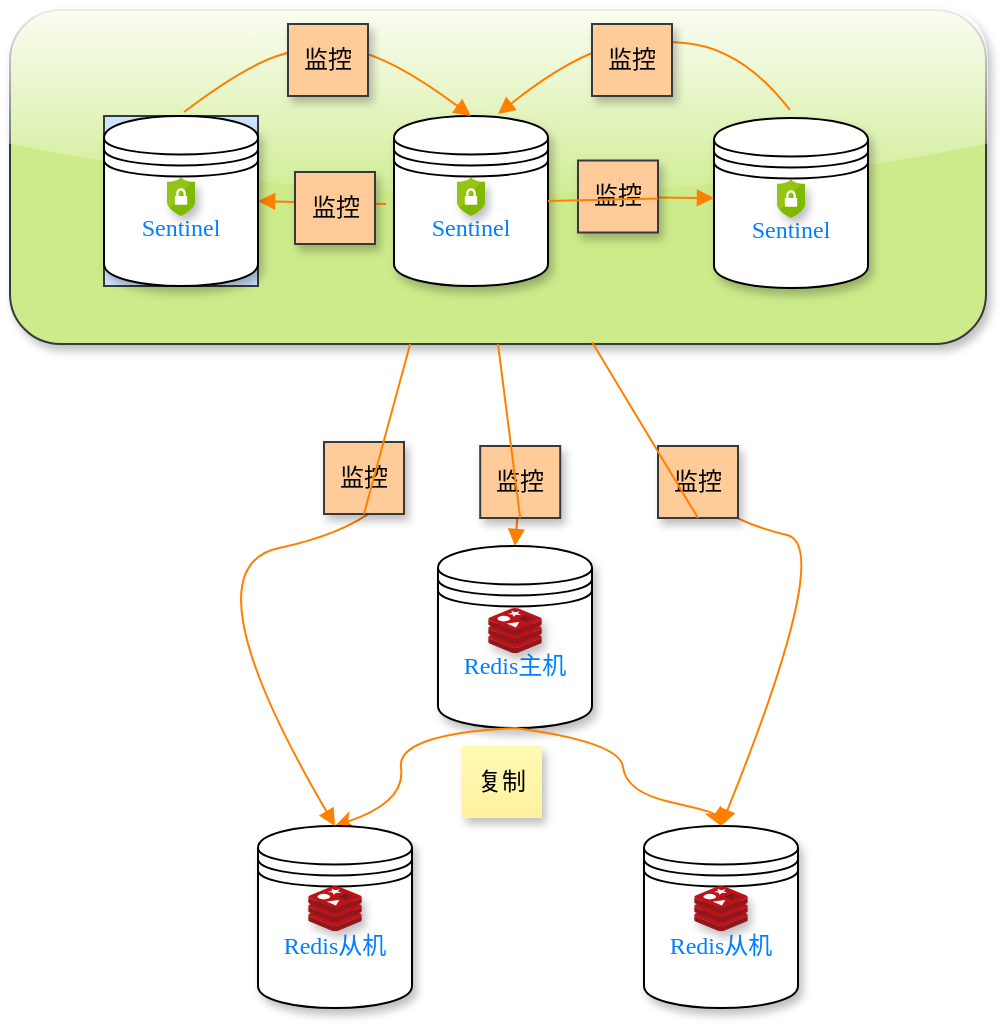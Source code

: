 <mxfile version="20.3.0" type="device"><diagram id="va81f4tLsdk8z1BtugD0" name="Page-1"><mxGraphModel dx="1133" dy="1116" grid="0" gridSize="10" guides="1" tooltips="1" connect="1" arrows="1" fold="1" page="0" pageScale="1" pageWidth="827" pageHeight="1169" math="0" shadow="0"><root><mxCell id="0"/><mxCell id="1" parent="0"/><mxCell id="aYCgm4HaqDAddPfbHV6T-8" value="" style="rounded=1;whiteSpace=wrap;html=1;shadow=1;glass=1;sketch=0;hachureGap=4;fontFamily=Lucida Console;fillColor=#cdeb8b;strokeColor=#36393d;gradientColor=none;" vertex="1" parent="1"><mxGeometry x="-263" y="-161" width="488" height="167" as="geometry"/></mxCell><mxCell id="dDcske9U9_3VaKOSgDQP-7" value="" style="group" parent="1" vertex="1" connectable="0"><mxGeometry x="-49" y="107" width="77" height="91" as="geometry"/></mxCell><mxCell id="dDcske9U9_3VaKOSgDQP-6" value="Redis主机" style="shape=datastore;whiteSpace=wrap;html=1;rounded=1;shadow=1;glass=1;sketch=0;hachureGap=4;fontFamily=Lucida Console;fontColor=#007FFF;gradientColor=none;" parent="dDcske9U9_3VaKOSgDQP-7" vertex="1"><mxGeometry width="77" height="91" as="geometry"/></mxCell><mxCell id="dDcske9U9_3VaKOSgDQP-1" value="&lt;span style=&quot;color: rgba(0, 0, 0, 0); font-family: monospace; font-size: 0px; text-align: start;&quot;&gt;%3CmxGraphModel%3E%3Croot%3E%3CmxCell%20id%3D%220%22%2F%3E%3CmxCell%20id%3D%221%22%20parent%3D%220%22%2F%3E%3CmxCell%20id%3D%222%22%20value%3D%22%22%20style%3D%22group%22%20vertex%3D%221%22%20connectable%3D%220%22%20parent%3D%221%22%3E%3CmxGeometry%20x%3D%22-71%22%20y%3D%22174%22%20width%3D%2277%22%20height%3D%2291%22%20as%3D%22geometry%22%2F%3E%3C%2FmxCell%3E%3CmxCell%20id%3D%223%22%20value%3D%22Redis%E4%B8%BB%E6%9C%BA%22%20style%3D%22shape%3Ddatastore%3BwhiteSpace%3Dwrap%3Bhtml%3D1%3Brounded%3D1%3Bshadow%3D1%3Bglass%3D1%3Bsketch%3D0%3BhachureGap%3D4%3BfontFamily%3DLucida%20Console%3BfontColor%3D%23007FFF%3BgradientColor%3Dnone%3B%22%20vertex%3D%221%22%20parent%3D%222%22%3E%3CmxGeometry%20width%3D%2277%22%20height%3D%2291%22%20as%3D%22geometry%22%2F%3E%3C%2FmxCell%3E%3CmxCell%20id%3D%224%22%20value%3D%22%22%20style%3D%22sketch%3D0%3Baspect%3Dfixed%3Bhtml%3D1%3Bpoints%3D%5B%5D%3Balign%3Dcenter%3Bimage%3BfontSize%3D12%3Bimage%3Dimg%2Flib%2Fmscae%2FCache_Redis_Product.svg%3Brounded%3D1%3Bshadow%3D1%3Bglass%3D1%3BhachureGap%3D4%3BfontFamily%3DLucida%20Console%3BfontColor%3D%23007FFF%3BgradientColor%3Dnone%3B%22%20vertex%3D%221%22%20parent%3D%222%22%3E%3CmxGeometry%20x%3D%2225.11%22%20y%3D%2231%22%20width%3D%2226.79%22%20height%3D%2222.5%22%20as%3D%22geometry%22%2F%3E%3C%2FmxCell%3E%3C%2Froot%3E%3C%2FmxGraphModel%3E&lt;/span&gt;" style="sketch=0;aspect=fixed;html=1;points=[];align=center;image;fontSize=12;image=img/lib/mscae/Cache_Redis_Product.svg;rounded=1;shadow=1;glass=1;hachureGap=4;fontFamily=Lucida Console;fontColor=#007FFF;gradientColor=none;" parent="dDcske9U9_3VaKOSgDQP-7" vertex="1"><mxGeometry x="25.11" y="31" width="26.79" height="22.5" as="geometry"/></mxCell><mxCell id="dDcske9U9_3VaKOSgDQP-13" value="" style="endArrow=classic;html=1;rounded=0;strokeColor=#FF8000;fontFamily=Lucida Console;fontColor=#007FFF;sourcePerimeterSpacing=8;targetPerimeterSpacing=8;curved=1;exitX=0.5;exitY=1;exitDx=0;exitDy=0;entryX=0.5;entryY=0;entryDx=0;entryDy=0;" parent="1" source="dDcske9U9_3VaKOSgDQP-6" target="dDcske9U9_3VaKOSgDQP-8" edge="1"><mxGeometry width="50" height="50" relative="1" as="geometry"><mxPoint x="6" y="220" as="sourcePoint"/><mxPoint x="102" y="243" as="targetPoint"/><Array as="points"><mxPoint x="42" y="205"/><mxPoint x="45" y="230"/><mxPoint x="89" y="240"/></Array></mxGeometry></mxCell><mxCell id="dDcske9U9_3VaKOSgDQP-14" value="" style="endArrow=classic;html=1;rounded=0;strokeColor=#FF8000;fontFamily=Lucida Console;fontColor=#007FFF;sourcePerimeterSpacing=8;targetPerimeterSpacing=8;curved=1;exitX=0.5;exitY=1;exitDx=0;exitDy=0;entryX=0.5;entryY=0;entryDx=0;entryDy=0;" parent="1" source="dDcske9U9_3VaKOSgDQP-6" target="dDcske9U9_3VaKOSgDQP-9" edge="1"><mxGeometry width="50" height="50" relative="1" as="geometry"><mxPoint x="5" y="217" as="sourcePoint"/><mxPoint x="117" y="105" as="targetPoint"/><Array as="points"><mxPoint x="-70" y="201"/><mxPoint x="-65" y="235"/></Array></mxGeometry></mxCell><mxCell id="dDcske9U9_3VaKOSgDQP-16" value="复制" style="shape=note;whiteSpace=wrap;html=1;backgroundOutline=1;fontColor=#000000;darkOpacity=0.05;fillColor=#FFF9B2;strokeColor=none;fillStyle=solid;direction=west;gradientDirection=north;gradientColor=#FFF2A1;shadow=1;size=0;pointerEvents=1;rounded=1;glass=1;sketch=0;hachureGap=4;fontFamily=Lucida Console;" parent="1" vertex="1"><mxGeometry x="-37" y="207" width="40" height="36" as="geometry"/></mxCell><mxCell id="N2dzHIjIwaa4R7R9n_TM-1" value="" style="group" parent="1" vertex="1" connectable="0"><mxGeometry x="-71" y="-108" width="77" height="85" as="geometry"/></mxCell><mxCell id="N2dzHIjIwaa4R7R9n_TM-2" value="Sentinel" style="shape=datastore;whiteSpace=wrap;html=1;rounded=1;shadow=1;glass=1;sketch=0;hachureGap=4;fontFamily=Lucida Console;fontColor=#007FFF;gradientColor=none;" parent="N2dzHIjIwaa4R7R9n_TM-1" vertex="1"><mxGeometry width="77" height="85" as="geometry"/></mxCell><mxCell id="PLIrodMckrbdrG3JASOV-1" value="" style="sketch=0;aspect=fixed;html=1;points=[];align=center;image;fontSize=12;image=img/lib/mscae/Security_Center.svg;rounded=1;shadow=1;glass=1;hachureGap=4;fontFamily=Lucida Console;fontColor=#007FFF;gradientColor=none;" parent="N2dzHIjIwaa4R7R9n_TM-1" vertex="1"><mxGeometry x="31.48" y="30.5" width="14.04" height="19.5" as="geometry"/></mxCell><mxCell id="aYCgm4HaqDAddPfbHV6T-10" value="" style="edgeStyle=none;orthogonalLoop=1;jettySize=auto;html=1;rounded=0;strokeColor=#FF8000;fontFamily=Lucida Console;fontColor=#007FFF;startArrow=none;startFill=0;endArrow=block;endFill=1;sourcePerimeterSpacing=8;targetPerimeterSpacing=8;curved=1;entryX=1;entryY=0.5;entryDx=0;entryDy=0;" edge="1" parent="N2dzHIjIwaa4R7R9n_TM-1" target="aYCgm4HaqDAddPfbHV6T-5"><mxGeometry width="120" relative="1" as="geometry"><mxPoint x="-4" y="44" as="sourcePoint"/><mxPoint x="116" y="44" as="targetPoint"/><Array as="points"/></mxGeometry></mxCell><mxCell id="N2dzHIjIwaa4R7R9n_TM-5" value="" style="group" parent="1" vertex="1" connectable="0"><mxGeometry x="-139" y="247" width="77" height="91" as="geometry"/></mxCell><mxCell id="dDcske9U9_3VaKOSgDQP-9" value="Redis从机" style="shape=datastore;whiteSpace=wrap;html=1;rounded=1;shadow=1;glass=1;sketch=0;hachureGap=4;fontFamily=Lucida Console;fontColor=#007FFF;gradientColor=none;" parent="N2dzHIjIwaa4R7R9n_TM-5" vertex="1"><mxGeometry width="77" height="91" as="geometry"/></mxCell><mxCell id="dDcske9U9_3VaKOSgDQP-24" value="&lt;span style=&quot;color: rgba(0, 0, 0, 0); font-family: monospace; font-size: 0px; text-align: start;&quot;&gt;%3CmxGraphModel%3E%3Croot%3E%3CmxCell%20id%3D%220%22%2F%3E%3CmxCell%20id%3D%221%22%20parent%3D%220%22%2F%3E%3CmxCell%20id%3D%222%22%20value%3D%22%22%20style%3D%22group%22%20vertex%3D%221%22%20connectable%3D%220%22%20parent%3D%221%22%3E%3CmxGeometry%20x%3D%22-71%22%20y%3D%22174%22%20width%3D%2277%22%20height%3D%2291%22%20as%3D%22geometry%22%2F%3E%3C%2FmxCell%3E%3CmxCell%20id%3D%223%22%20value%3D%22Redis%E4%B8%BB%E6%9C%BA%22%20style%3D%22shape%3Ddatastore%3BwhiteSpace%3Dwrap%3Bhtml%3D1%3Brounded%3D1%3Bshadow%3D1%3Bglass%3D1%3Bsketch%3D0%3BhachureGap%3D4%3BfontFamily%3DLucida%20Console%3BfontColor%3D%23007FFF%3BgradientColor%3Dnone%3B%22%20vertex%3D%221%22%20parent%3D%222%22%3E%3CmxGeometry%20width%3D%2277%22%20height%3D%2291%22%20as%3D%22geometry%22%2F%3E%3C%2FmxCell%3E%3CmxCell%20id%3D%224%22%20value%3D%22%22%20style%3D%22sketch%3D0%3Baspect%3Dfixed%3Bhtml%3D1%3Bpoints%3D%5B%5D%3Balign%3Dcenter%3Bimage%3BfontSize%3D12%3Bimage%3Dimg%2Flib%2Fmscae%2FCache_Redis_Product.svg%3Brounded%3D1%3Bshadow%3D1%3Bglass%3D1%3BhachureGap%3D4%3BfontFamily%3DLucida%20Console%3BfontColor%3D%23007FFF%3BgradientColor%3Dnone%3B%22%20vertex%3D%221%22%20parent%3D%222%22%3E%3CmxGeometry%20x%3D%2225.11%22%20y%3D%2231%22%20width%3D%2226.79%22%20height%3D%2222.5%22%20as%3D%22geometry%22%2F%3E%3C%2FmxCell%3E%3C%2Froot%3E%3C%2FmxGraphModel%3E&lt;/span&gt;" style="sketch=0;aspect=fixed;html=1;points=[];align=center;image;fontSize=12;image=img/lib/mscae/Cache_Redis_Product.svg;rounded=1;shadow=1;glass=1;hachureGap=4;fontFamily=Lucida Console;fontColor=#007FFF;gradientColor=none;" parent="N2dzHIjIwaa4R7R9n_TM-5" vertex="1"><mxGeometry x="25.11" y="30" width="26.79" height="22.5" as="geometry"/></mxCell><mxCell id="N2dzHIjIwaa4R7R9n_TM-6" value="" style="group" parent="1" vertex="1" connectable="0"><mxGeometry x="54" y="247" width="77" height="91" as="geometry"/></mxCell><mxCell id="dDcske9U9_3VaKOSgDQP-8" value="Redis从机" style="shape=datastore;whiteSpace=wrap;html=1;rounded=1;shadow=1;glass=1;sketch=0;hachureGap=4;fontFamily=Lucida Console;fontColor=#007FFF;gradientColor=none;" parent="N2dzHIjIwaa4R7R9n_TM-6" vertex="1"><mxGeometry width="77" height="91" as="geometry"/></mxCell><mxCell id="dDcske9U9_3VaKOSgDQP-25" value="&lt;span style=&quot;color: rgba(0, 0, 0, 0); font-family: monospace; font-size: 0px; text-align: start;&quot;&gt;%3CmxGraphModel%3E%3Croot%3E%3CmxCell%20id%3D%220%22%2F%3E%3CmxCell%20id%3D%221%22%20parent%3D%220%22%2F%3E%3CmxCell%20id%3D%222%22%20value%3D%22%22%20style%3D%22group%22%20vertex%3D%221%22%20connectable%3D%220%22%20parent%3D%221%22%3E%3CmxGeometry%20x%3D%22-71%22%20y%3D%22174%22%20width%3D%2277%22%20height%3D%2291%22%20as%3D%22geometry%22%2F%3E%3C%2FmxCell%3E%3CmxCell%20id%3D%223%22%20value%3D%22Redis%E4%B8%BB%E6%9C%BA%22%20style%3D%22shape%3Ddatastore%3BwhiteSpace%3Dwrap%3Bhtml%3D1%3Brounded%3D1%3Bshadow%3D1%3Bglass%3D1%3Bsketch%3D0%3BhachureGap%3D4%3BfontFamily%3DLucida%20Console%3BfontColor%3D%23007FFF%3BgradientColor%3Dnone%3B%22%20vertex%3D%221%22%20parent%3D%222%22%3E%3CmxGeometry%20width%3D%2277%22%20height%3D%2291%22%20as%3D%22geometry%22%2F%3E%3C%2FmxCell%3E%3CmxCell%20id%3D%224%22%20value%3D%22%22%20style%3D%22sketch%3D0%3Baspect%3Dfixed%3Bhtml%3D1%3Bpoints%3D%5B%5D%3Balign%3Dcenter%3Bimage%3BfontSize%3D12%3Bimage%3Dimg%2Flib%2Fmscae%2FCache_Redis_Product.svg%3Brounded%3D1%3Bshadow%3D1%3Bglass%3D1%3BhachureGap%3D4%3BfontFamily%3DLucida%20Console%3BfontColor%3D%23007FFF%3BgradientColor%3Dnone%3B%22%20vertex%3D%221%22%20parent%3D%222%22%3E%3CmxGeometry%20x%3D%2225.11%22%20y%3D%2231%22%20width%3D%2226.79%22%20height%3D%2222.5%22%20as%3D%22geometry%22%2F%3E%3C%2FmxCell%3E%3C%2Froot%3E%3C%2FmxGraphModel%3E&lt;/span&gt;" style="sketch=0;aspect=fixed;html=1;points=[];align=center;image;fontSize=12;image=img/lib/mscae/Cache_Redis_Product.svg;rounded=1;shadow=1;glass=1;hachureGap=4;fontFamily=Lucida Console;fontColor=#007FFF;gradientColor=none;" parent="N2dzHIjIwaa4R7R9n_TM-6" vertex="1"><mxGeometry x="25.1" y="30" width="26.79" height="22.5" as="geometry"/></mxCell><mxCell id="N2dzHIjIwaa4R7R9n_TM-8" value="" style="edgeStyle=none;orthogonalLoop=1;jettySize=auto;html=1;rounded=0;strokeColor=#FF8000;fontFamily=Lucida Console;fontColor=#007FFF;startArrow=none;startFill=0;endArrow=block;endFill=1;targetPerimeterSpacing=8;curved=1;entryX=0.5;entryY=0;entryDx=0;entryDy=0;" parent="1" source="N2dzHIjIwaa4R7R9n_TM-14" target="dDcske9U9_3VaKOSgDQP-6" edge="1"><mxGeometry width="120" relative="1" as="geometry"><mxPoint x="-11" y="47" as="sourcePoint"/><mxPoint x="104" y="60" as="targetPoint"/><Array as="points"/></mxGeometry></mxCell><mxCell id="N2dzHIjIwaa4R7R9n_TM-9" value="" style="edgeStyle=none;orthogonalLoop=1;jettySize=auto;html=1;rounded=0;strokeColor=#FF8000;fontFamily=Lucida Console;fontColor=#007FFF;startArrow=none;startFill=0;endArrow=block;endFill=1;targetPerimeterSpacing=8;curved=1;entryX=0.5;entryY=0;entryDx=0;entryDy=0;" parent="1" source="N2dzHIjIwaa4R7R9n_TM-16" target="dDcske9U9_3VaKOSgDQP-8" edge="1"><mxGeometry width="120" relative="1" as="geometry"><mxPoint x="28" y="5" as="sourcePoint"/><mxPoint x="91" y="-21.5" as="targetPoint"/><Array as="points"><mxPoint x="77" y="76"/><mxPoint x="102" y="96"/><mxPoint x="149" y="107"/></Array></mxGeometry></mxCell><mxCell id="N2dzHIjIwaa4R7R9n_TM-10" value="" style="edgeStyle=none;orthogonalLoop=1;jettySize=auto;html=1;rounded=0;strokeColor=#FF8000;fontFamily=Lucida Console;fontColor=#007FFF;startArrow=none;startFill=0;endArrow=block;endFill=1;targetPerimeterSpacing=8;curved=1;entryX=0.5;entryY=0;entryDx=0;entryDy=0;entryPerimeter=0;exitX=0;exitY=0.5;exitDx=0;exitDy=0;" parent="1" source="N2dzHIjIwaa4R7R9n_TM-12" target="dDcske9U9_3VaKOSgDQP-9" edge="1"><mxGeometry width="120" relative="1" as="geometry"><mxPoint x="-52" y="11" as="sourcePoint"/><mxPoint x="68" y="11" as="targetPoint"/><Array as="points"><mxPoint x="-81" y="98"/><mxPoint x="-176" y="118"/></Array></mxGeometry></mxCell><mxCell id="N2dzHIjIwaa4R7R9n_TM-12" value="监控" style="shape=note;whiteSpace=wrap;html=1;backgroundOutline=1;darkOpacity=0.05;fillColor=#ffcc99;strokeColor=#36393d;fillStyle=solid;direction=west;gradientDirection=north;shadow=1;size=0;pointerEvents=1;rounded=1;glass=1;sketch=0;hachureGap=4;fontFamily=Lucida Console;" parent="1" vertex="1"><mxGeometry x="-106" y="55" width="40" height="36" as="geometry"/></mxCell><mxCell id="N2dzHIjIwaa4R7R9n_TM-13" value="" style="edgeStyle=none;orthogonalLoop=1;jettySize=auto;html=1;rounded=0;strokeColor=#FF8000;fontFamily=Lucida Console;fontColor=#007FFF;startArrow=none;startFill=0;endArrow=none;endFill=1;sourcePerimeterSpacing=8;curved=1;entryX=0.5;entryY=0;entryDx=0;entryDy=0;entryPerimeter=0;exitX=0.41;exitY=1;exitDx=0;exitDy=0;exitPerimeter=0;" parent="1" source="aYCgm4HaqDAddPfbHV6T-8" target="N2dzHIjIwaa4R7R9n_TM-12" edge="1"><mxGeometry width="120" relative="1" as="geometry"><mxPoint x="-77" y="14" as="sourcePoint"/><mxPoint x="-100.5" y="247.0" as="targetPoint"/><Array as="points"/></mxGeometry></mxCell><mxCell id="N2dzHIjIwaa4R7R9n_TM-14" value="监控" style="shape=note;whiteSpace=wrap;html=1;backgroundOutline=1;darkOpacity=0.05;fillColor=#ffcc99;strokeColor=#36393d;fillStyle=solid;direction=west;gradientDirection=north;shadow=1;size=0;pointerEvents=1;rounded=1;glass=1;sketch=0;hachureGap=4;fontFamily=Lucida Console;" parent="1" vertex="1"><mxGeometry x="-27.89" y="57" width="40" height="36" as="geometry"/></mxCell><mxCell id="N2dzHIjIwaa4R7R9n_TM-15" value="" style="edgeStyle=none;orthogonalLoop=1;jettySize=auto;html=1;rounded=0;strokeColor=#FF8000;fontFamily=Lucida Console;fontColor=#007FFF;startArrow=none;startFill=0;endArrow=none;endFill=1;sourcePerimeterSpacing=8;curved=1;entryX=0.5;entryY=0;entryDx=0;entryDy=0;exitX=0.5;exitY=1;exitDx=0;exitDy=0;" parent="1" target="N2dzHIjIwaa4R7R9n_TM-14" edge="1" source="aYCgm4HaqDAddPfbHV6T-8"><mxGeometry width="120" relative="1" as="geometry"><mxPoint x="-23" y="21" as="sourcePoint"/><mxPoint x="-10.5" y="107.0" as="targetPoint"/><Array as="points"/></mxGeometry></mxCell><mxCell id="N2dzHIjIwaa4R7R9n_TM-16" value="监控" style="shape=note;whiteSpace=wrap;html=1;backgroundOutline=1;darkOpacity=0.05;fillColor=#ffcc99;strokeColor=#36393d;fillStyle=solid;direction=west;gradientDirection=north;shadow=1;size=0;pointerEvents=1;rounded=1;glass=1;sketch=0;hachureGap=4;fontFamily=Lucida Console;" parent="1" vertex="1"><mxGeometry x="61" y="57" width="40" height="36" as="geometry"/></mxCell><mxCell id="N2dzHIjIwaa4R7R9n_TM-17" value="" style="edgeStyle=none;orthogonalLoop=1;jettySize=auto;html=1;rounded=0;strokeColor=#FF8000;fontFamily=Lucida Console;fontColor=#007FFF;startArrow=none;startFill=0;endArrow=none;endFill=1;sourcePerimeterSpacing=8;curved=1;entryX=0.5;entryY=0;entryDx=0;entryDy=0;" parent="1" target="N2dzHIjIwaa4R7R9n_TM-16" edge="1"><mxGeometry width="120" relative="1" as="geometry"><mxPoint x="28" y="5" as="sourcePoint"/><mxPoint x="92.5" y="247.0" as="targetPoint"/><Array as="points"/></mxGeometry></mxCell><mxCell id="aYCgm4HaqDAddPfbHV6T-1" value="" style="group" vertex="1" connectable="0" parent="1"><mxGeometry x="89" y="-107" width="77" height="85" as="geometry"/></mxCell><mxCell id="aYCgm4HaqDAddPfbHV6T-2" value="Sentinel" style="shape=datastore;whiteSpace=wrap;html=1;rounded=1;shadow=1;glass=1;sketch=0;hachureGap=4;fontFamily=Lucida Console;fontColor=#007FFF;gradientColor=none;" vertex="1" parent="aYCgm4HaqDAddPfbHV6T-1"><mxGeometry width="77" height="85" as="geometry"/></mxCell><mxCell id="aYCgm4HaqDAddPfbHV6T-3" value="" style="sketch=0;aspect=fixed;html=1;points=[];align=center;image;fontSize=12;image=img/lib/mscae/Security_Center.svg;rounded=1;shadow=1;glass=1;hachureGap=4;fontFamily=Lucida Console;fontColor=#007FFF;gradientColor=none;" vertex="1" parent="aYCgm4HaqDAddPfbHV6T-1"><mxGeometry x="31.48" y="30.5" width="14.04" height="19.5" as="geometry"/></mxCell><mxCell id="aYCgm4HaqDAddPfbHV6T-15" value="" style="edgeStyle=none;orthogonalLoop=1;jettySize=auto;html=1;rounded=0;strokeColor=#FF8000;fontFamily=Lucida Console;fontColor=#007FFF;startArrow=none;startFill=0;endArrow=block;endFill=1;sourcePerimeterSpacing=8;targetPerimeterSpacing=8;curved=1;" edge="1" parent="aYCgm4HaqDAddPfbHV6T-1"><mxGeometry width="120" relative="1" as="geometry"><mxPoint x="38" y="-4" as="sourcePoint"/><mxPoint x="-108" y="-2" as="targetPoint"/><Array as="points"><mxPoint x="14" y="-35"/><mxPoint x="-43" y="-40"/><mxPoint x="-79" y="-25"/></Array></mxGeometry></mxCell><mxCell id="aYCgm4HaqDAddPfbHV6T-4" value="" style="group;fillColor=#cce5ff;strokeColor=#36393d;" vertex="1" connectable="0" parent="1"><mxGeometry x="-216" y="-108" width="77" height="85" as="geometry"/></mxCell><mxCell id="aYCgm4HaqDAddPfbHV6T-5" value="Sentinel" style="shape=datastore;whiteSpace=wrap;html=1;rounded=1;shadow=1;glass=1;sketch=0;hachureGap=4;fontFamily=Lucida Console;fontColor=#007FFF;gradientColor=none;" vertex="1" parent="aYCgm4HaqDAddPfbHV6T-4"><mxGeometry width="77" height="85" as="geometry"/></mxCell><mxCell id="aYCgm4HaqDAddPfbHV6T-6" value="" style="sketch=0;aspect=fixed;html=1;points=[];align=center;image;fontSize=12;image=img/lib/mscae/Security_Center.svg;rounded=1;shadow=1;glass=1;hachureGap=4;fontFamily=Lucida Console;fontColor=#007FFF;gradientColor=none;" vertex="1" parent="aYCgm4HaqDAddPfbHV6T-4"><mxGeometry x="31.48" y="30.5" width="14.04" height="19.5" as="geometry"/></mxCell><mxCell id="aYCgm4HaqDAddPfbHV6T-16" value="" style="edgeStyle=none;orthogonalLoop=1;jettySize=auto;html=1;rounded=0;strokeColor=#FF8000;fontFamily=Lucida Console;fontColor=#007FFF;startArrow=none;startFill=0;endArrow=block;endFill=1;sourcePerimeterSpacing=8;targetPerimeterSpacing=8;curved=1;entryX=0.5;entryY=0;entryDx=0;entryDy=0;" edge="1" parent="aYCgm4HaqDAddPfbHV6T-4" target="N2dzHIjIwaa4R7R9n_TM-2"><mxGeometry width="120" relative="1" as="geometry"><mxPoint x="40" y="-2" as="sourcePoint"/><mxPoint x="160" y="-2" as="targetPoint"/><Array as="points"><mxPoint x="69" y="-24"/><mxPoint x="104" y="-36"/><mxPoint x="143" y="-30"/></Array></mxGeometry></mxCell><mxCell id="aYCgm4HaqDAddPfbHV6T-9" value="" style="edgeStyle=none;orthogonalLoop=1;jettySize=auto;html=1;rounded=0;strokeColor=#FF8000;fontFamily=Lucida Console;fontColor=#007FFF;startArrow=none;startFill=0;endArrow=block;endFill=1;targetPerimeterSpacing=8;curved=1;exitX=1;exitY=0.5;exitDx=0;exitDy=0;entryX=0;entryY=0.471;entryDx=0;entryDy=0;entryPerimeter=0;" edge="1" parent="1" source="aYCgm4HaqDAddPfbHV6T-13" target="aYCgm4HaqDAddPfbHV6T-2"><mxGeometry width="120" relative="1" as="geometry"><mxPoint x="16" y="-59" as="sourcePoint"/><mxPoint x="65" y="-63" as="targetPoint"/><Array as="points"/></mxGeometry></mxCell><mxCell id="aYCgm4HaqDAddPfbHV6T-11" value="监控" style="shape=note;whiteSpace=wrap;html=1;backgroundOutline=1;darkOpacity=0.05;fillColor=#ffcc99;strokeColor=#36393d;fillStyle=solid;direction=west;gradientDirection=north;shadow=1;size=0;pointerEvents=1;rounded=1;glass=1;sketch=0;hachureGap=4;fontFamily=Lucida Console;" vertex="1" parent="1"><mxGeometry x="-120.5" y="-80" width="40" height="36" as="geometry"/></mxCell><mxCell id="aYCgm4HaqDAddPfbHV6T-13" value="监控" style="shape=note;whiteSpace=wrap;html=1;backgroundOutline=1;darkOpacity=0.05;fillColor=#ffcc99;strokeColor=#36393d;fillStyle=solid;direction=west;gradientDirection=north;shadow=1;size=0;pointerEvents=1;rounded=1;glass=1;sketch=0;hachureGap=4;fontFamily=Lucida Console;" vertex="1" parent="1"><mxGeometry x="21" y="-85.75" width="40" height="36" as="geometry"/></mxCell><mxCell id="aYCgm4HaqDAddPfbHV6T-14" value="" style="edgeStyle=none;orthogonalLoop=1;jettySize=auto;html=1;rounded=0;strokeColor=#FF8000;fontFamily=Lucida Console;fontColor=#007FFF;startArrow=none;startFill=0;endArrow=none;endFill=1;sourcePerimeterSpacing=8;curved=1;exitX=1;exitY=0.5;exitDx=0;exitDy=0;entryX=0;entryY=0.471;entryDx=0;entryDy=0;entryPerimeter=0;" edge="1" parent="1" source="N2dzHIjIwaa4R7R9n_TM-2" target="aYCgm4HaqDAddPfbHV6T-13"><mxGeometry width="120" relative="1" as="geometry"><mxPoint x="6" y="-65.5" as="sourcePoint"/><mxPoint x="87" y="-67.965" as="targetPoint"/><Array as="points"/></mxGeometry></mxCell><mxCell id="aYCgm4HaqDAddPfbHV6T-17" value="监控" style="shape=note;whiteSpace=wrap;html=1;backgroundOutline=1;darkOpacity=0.05;fillColor=#ffcc99;strokeColor=#36393d;fillStyle=solid;direction=west;gradientDirection=north;shadow=1;size=0;pointerEvents=1;rounded=1;glass=1;sketch=0;hachureGap=4;fontFamily=Lucida Console;" vertex="1" parent="1"><mxGeometry x="-124" y="-154" width="40" height="36" as="geometry"/></mxCell><mxCell id="aYCgm4HaqDAddPfbHV6T-18" value="监控" style="shape=note;whiteSpace=wrap;html=1;backgroundOutline=1;darkOpacity=0.05;fillColor=#ffcc99;strokeColor=#36393d;fillStyle=solid;direction=west;gradientDirection=north;shadow=1;size=0;pointerEvents=1;rounded=1;glass=1;sketch=0;hachureGap=4;fontFamily=Lucida Console;" vertex="1" parent="1"><mxGeometry x="28" y="-154" width="40" height="36" as="geometry"/></mxCell></root></mxGraphModel></diagram></mxfile>